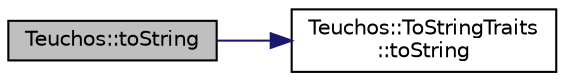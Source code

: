 digraph "Teuchos::toString"
{
  edge [fontname="Helvetica",fontsize="10",labelfontname="Helvetica",labelfontsize="10"];
  node [fontname="Helvetica",fontsize="10",shape=record];
  rankdir="LR";
  Node8561 [label="Teuchos::toString",height=0.2,width=0.4,color="black", fillcolor="grey75", style="filled", fontcolor="black"];
  Node8561 -> Node8562 [color="midnightblue",fontsize="10",style="solid",fontname="Helvetica"];
  Node8562 [label="Teuchos::ToStringTraits\l::toString",height=0.2,width=0.4,color="black", fillcolor="white", style="filled",URL="$db/d1e/class_teuchos_1_1_to_string_traits.html#af8e6bad02d842affca7efdfe06b47753"];
}
